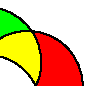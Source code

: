 beginfig(111)
  u := 7mm;
  path a,b,c;
  a = fullcircle scaled 2u shifted (.5u,0);
  b = a rotated (360/3);
  c = b rotated (360/3);
  fill a withcolor red;
  fill b withcolor green;
  fill c withcolor blue;
  fill buildcycle(a,b) withcolor red + green;
  fill buildcycle(b,c) withcolor green + blue;
  fill buildcycle(c,a) withcolor blue + red;
  fill buildcycle(a,b,c) withcolor white;
  draw a; draw b; draw c;
endfig

